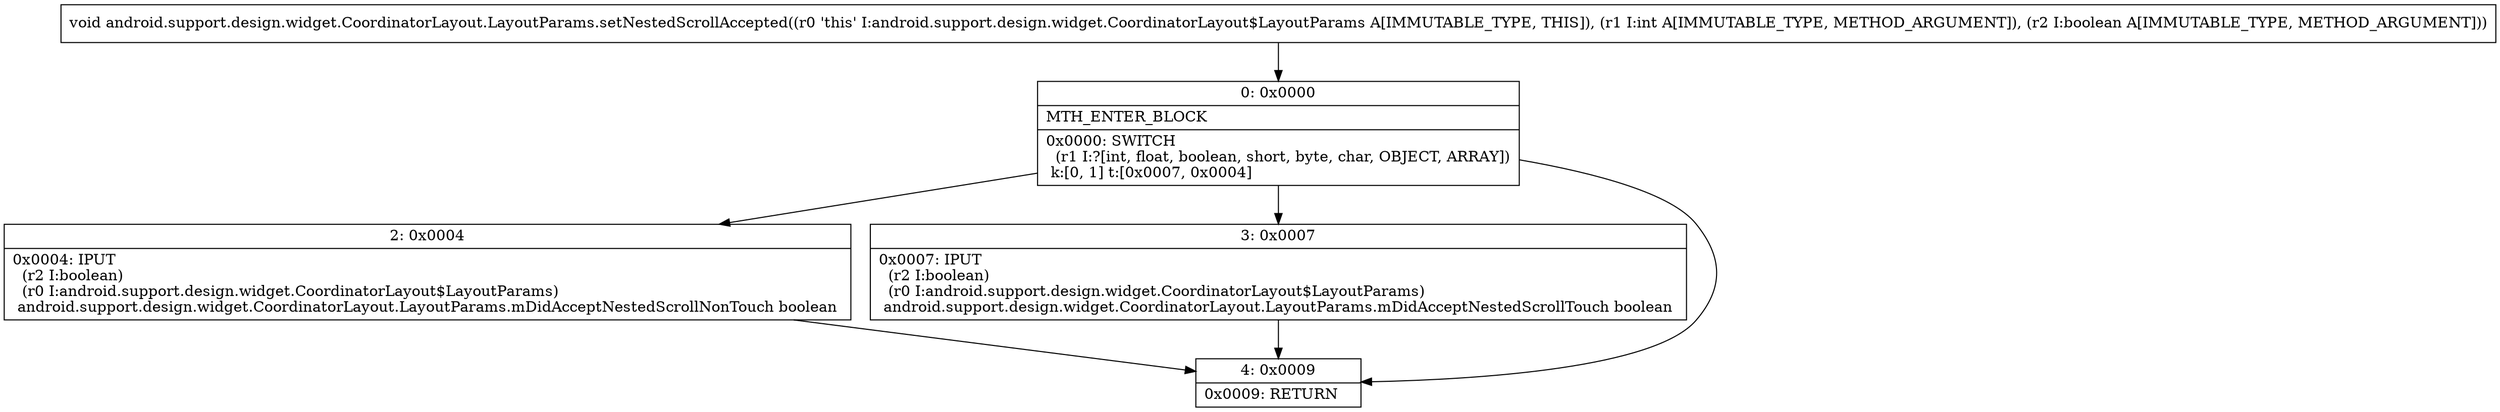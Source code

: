 digraph "CFG forandroid.support.design.widget.CoordinatorLayout.LayoutParams.setNestedScrollAccepted(IZ)V" {
Node_0 [shape=record,label="{0\:\ 0x0000|MTH_ENTER_BLOCK\l|0x0000: SWITCH  \l  (r1 I:?[int, float, boolean, short, byte, char, OBJECT, ARRAY])\l k:[0, 1] t:[0x0007, 0x0004] \l}"];
Node_2 [shape=record,label="{2\:\ 0x0004|0x0004: IPUT  \l  (r2 I:boolean)\l  (r0 I:android.support.design.widget.CoordinatorLayout$LayoutParams)\l android.support.design.widget.CoordinatorLayout.LayoutParams.mDidAcceptNestedScrollNonTouch boolean \l}"];
Node_3 [shape=record,label="{3\:\ 0x0007|0x0007: IPUT  \l  (r2 I:boolean)\l  (r0 I:android.support.design.widget.CoordinatorLayout$LayoutParams)\l android.support.design.widget.CoordinatorLayout.LayoutParams.mDidAcceptNestedScrollTouch boolean \l}"];
Node_4 [shape=record,label="{4\:\ 0x0009|0x0009: RETURN   \l}"];
MethodNode[shape=record,label="{void android.support.design.widget.CoordinatorLayout.LayoutParams.setNestedScrollAccepted((r0 'this' I:android.support.design.widget.CoordinatorLayout$LayoutParams A[IMMUTABLE_TYPE, THIS]), (r1 I:int A[IMMUTABLE_TYPE, METHOD_ARGUMENT]), (r2 I:boolean A[IMMUTABLE_TYPE, METHOD_ARGUMENT])) }"];
MethodNode -> Node_0;
Node_0 -> Node_2;
Node_0 -> Node_3;
Node_0 -> Node_4;
Node_2 -> Node_4;
Node_3 -> Node_4;
}


